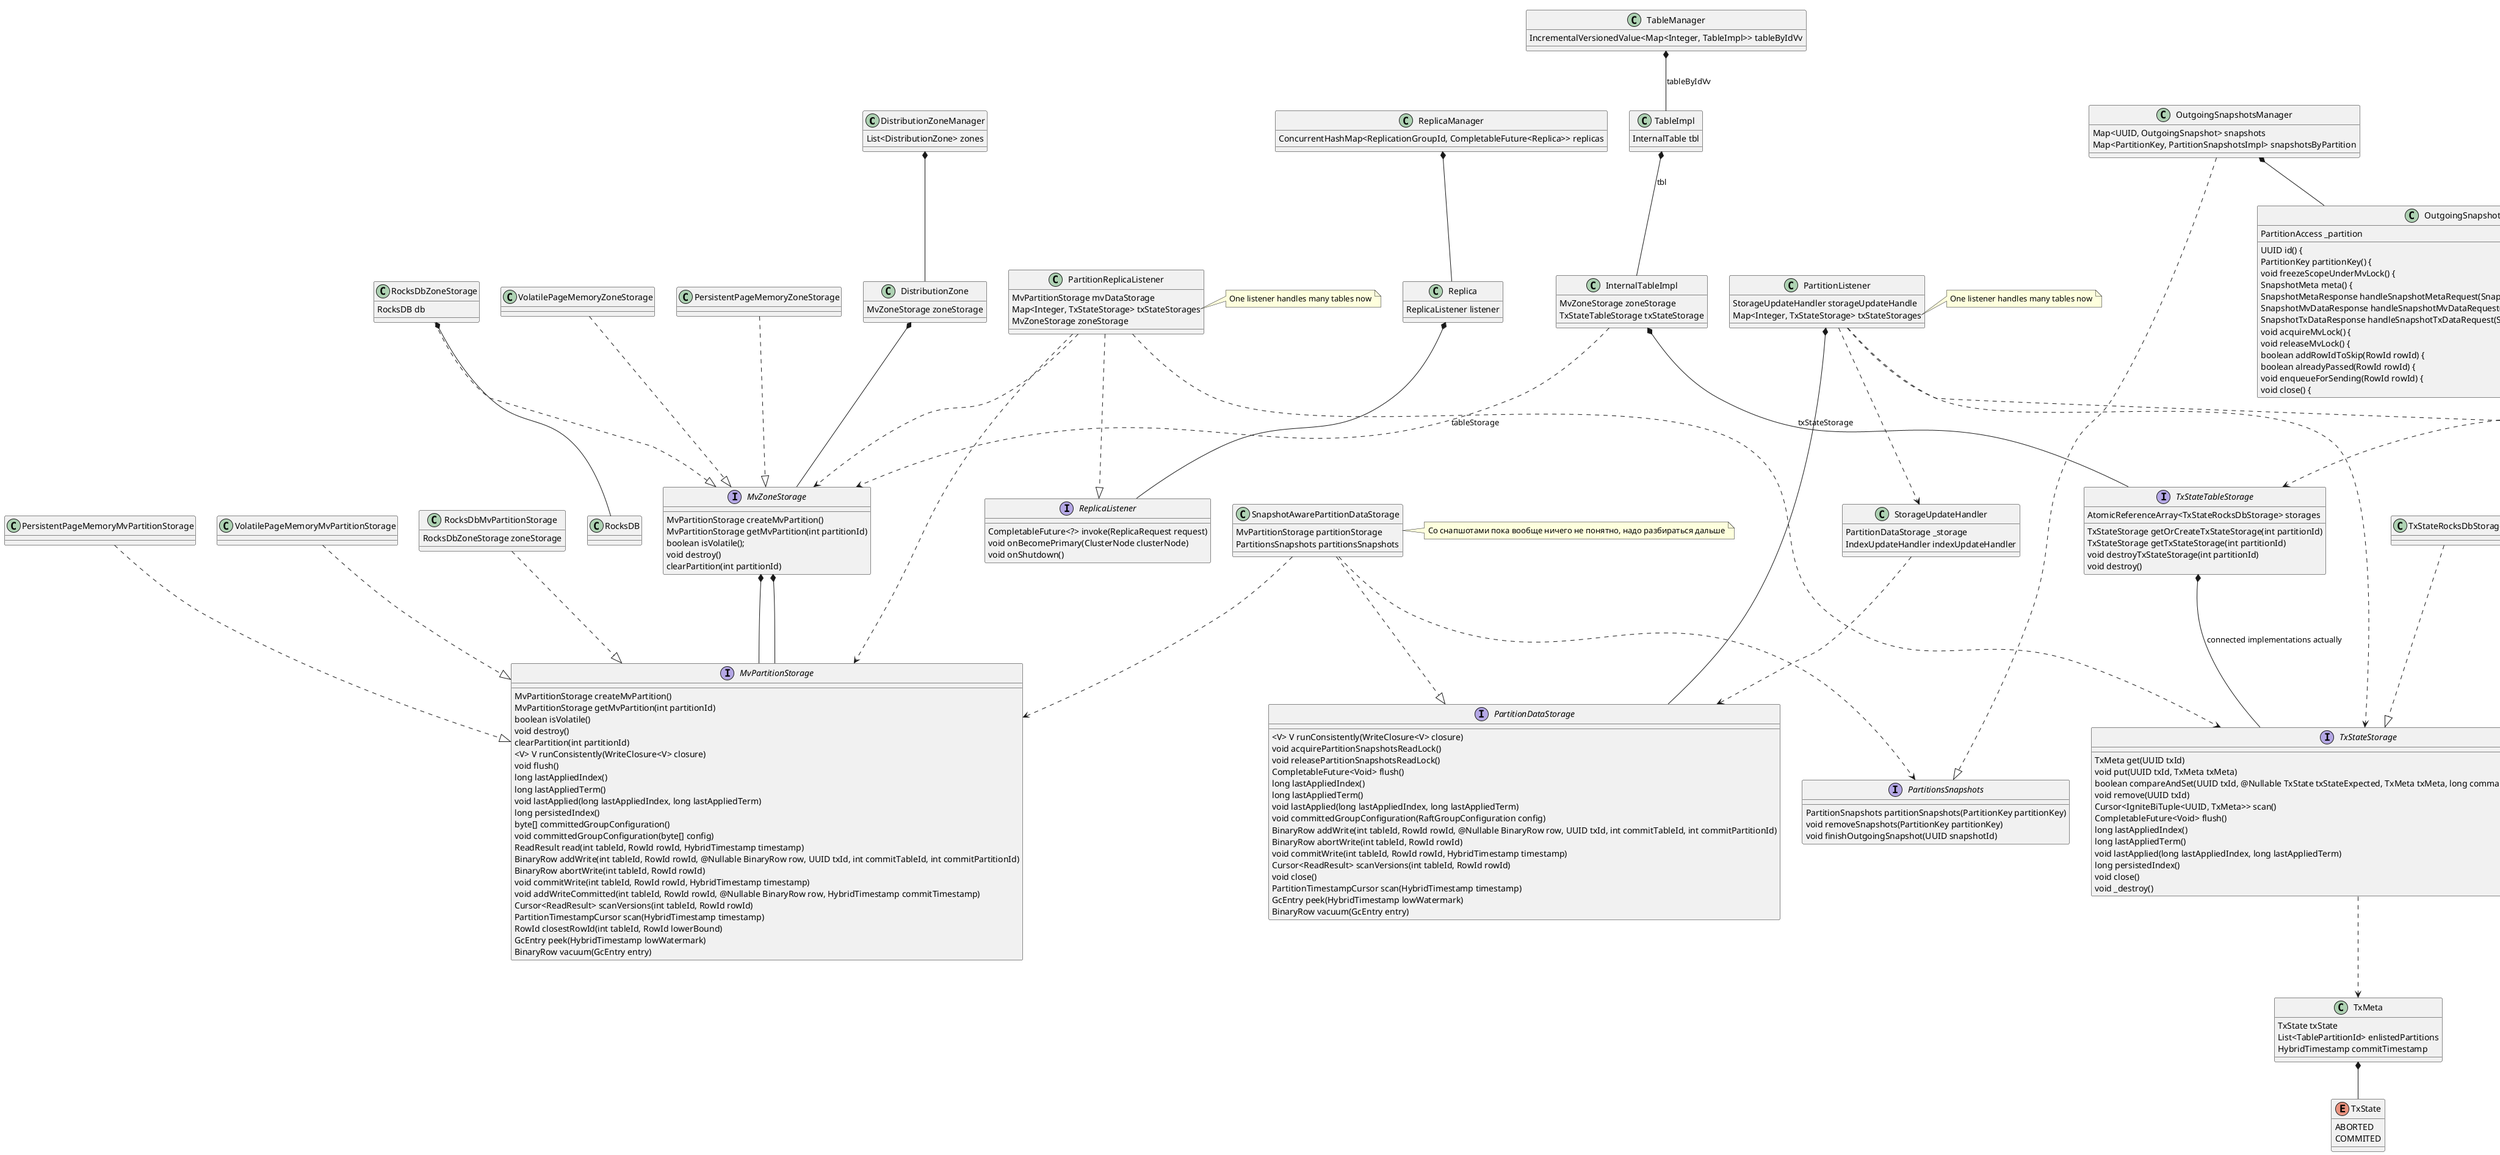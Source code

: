@startuml
'https://plantuml.com/class-diagram

class DistributionZoneManager {
  List<DistributionZone> zones
}

class DistributionZone {
  MvZoneStorage zoneStorage
}

interface MvPartitionStorage {
  MvPartitionStorage createMvPartition()
  MvPartitionStorage getMvPartition(int partitionId)
  boolean isVolatile()
  void destroy()
  clearPartition(int partitionId)
}

class TableManager {
  IncrementalVersionedValue<Map<Integer, TableImpl>> tableByIdVv
}

class TableImpl {
  InternalTable tbl
}

class InternalTableImpl {
  MvZoneStorage zoneStorage
  TxStateTableStorage txStateStorage
}

interface MvZoneStorage {
  MvPartitionStorage createMvPartition()
  MvPartitionStorage getMvPartition(int partitionId)
  boolean isVolatile();
  void destroy()
  clearPartition(int partitionId)
}

class PersistentPageMemoryZoneStorage {}
class RocksDbZoneStorage {
  RocksDB db
}
class VolatilePageMemoryZoneStorage {}

class RocksDB {

}

interface TxStateTableStorage {
  AtomicReferenceArray<TxStateRocksDbStorage> storages
  TxStateStorage getOrCreateTxStateStorage(int partitionId)
  TxStateStorage getTxStateStorage(int partitionId)
  void destroyTxStateStorage(int partitionId)
  void destroy()
}

interface TxStateStorage {
  TxMeta get(UUID txId)
  void put(UUID txId, TxMeta txMeta)
  boolean compareAndSet(UUID txId, @Nullable TxState txStateExpected, TxMeta txMeta, long commandIndex, long commandTerm)
  void remove(UUID txId)
  Cursor<IgniteBiTuple<UUID, TxMeta>> scan()
  CompletableFuture<Void> flush()
  long lastAppliedIndex()
  long lastAppliedTerm()
  void lastApplied(long lastAppliedIndex, long lastAppliedTerm)
  long persistedIndex()
  void close()
  void _destroy()
}

class TxStateRocksDbStorage {
}

class TxMeta {
  TxState txState
  List<TablePartitionId> enlistedPartitions
  HybridTimestamp commitTimestamp
}

enum TxState {
  ABORTED
  COMMITED
}

interface MvPartitionStorage {
  <V> V runConsistently(WriteClosure<V> closure)
  void flush()
  long lastAppliedIndex()
  long lastAppliedTerm()
  void lastApplied(long lastAppliedIndex, long lastAppliedTerm)
  long persistedIndex()
  byte[] committedGroupConfiguration()
  void committedGroupConfiguration(byte[] config)
  ReadResult read(int tableId, RowId rowId, HybridTimestamp timestamp)
  BinaryRow addWrite(int tableId, RowId rowId, @Nullable BinaryRow row, UUID txId, int commitTableId, int commitPartitionId)
  BinaryRow abortWrite(int tableId, RowId rowId)
  void commitWrite(int tableId, RowId rowId, HybridTimestamp timestamp)
  void addWriteCommitted(int tableId, RowId rowId, @Nullable BinaryRow row, HybridTimestamp commitTimestamp)
  Cursor<ReadResult> scanVersions(int tableId, RowId rowId)
  PartitionTimestampCursor scan(HybridTimestamp timestamp)
  RowId closestRowId(int tableId, RowId lowerBound)
  GcEntry peek(HybridTimestamp lowWatermark)
  BinaryRow vacuum(GcEntry entry)
}

class PersistentPageMemoryMvPartitionStorage {}
class VolatilePageMemoryMvPartitionStorage {}
class RocksDbMvPartitionStorage {
  RocksDbZoneStorage zoneStorage
}

interface ReplicaListener {
    CompletableFuture<?> invoke(ReplicaRequest request)
    void onBecomePrimary(ClusterNode clusterNode)
    void onShutdown()
}

class PartitionReplicaListener {
  MvPartitionStorage mvDataStorage
  Map<Integer, TxStateStorage> txStateStorages
  MvZoneStorage zoneStorage
}
note right of PartitionReplicaListener::txStateStorages
  One listener handles many tables now
end note

class ReplicaManager {
  ConcurrentHashMap<ReplicationGroupId, CompletableFuture<Replica>> replicas
}

class Replica {
  ReplicaListener listener
}

interface RaftGroupListener {
    void onRead(Iterator<CommandClosure<ReadCommand>> iterator)
    void onWrite(Iterator<CommandClosure<WriteCommand>> iterator)
    void onConfigurationCommitted(CommittedConfiguration config)
    void onSnapshotSave(Path path, Consumer<Throwable> doneClo)
    boolean onSnapshotLoad(Path path)
    void onShutdown()
    void onBeforeApply(Command command)
}

class CmgRaftGroupListener {}
class MetaStorageListener {}
class PartitionListener {
  StorageUpdateHandler storageUpdateHandle
  Map<Integer, TxStateStorage> txStateStorages
}
note right of PartitionListener::txStateStorages
  One listener handles many tables now
end note

class StorageUpdateHandler {
  PartitionDataStorage _storage
  IndexUpdateHandler indexUpdateHandler
}

class RaftGroupService {
  NodeOptions nodeOptions
}

class NodeOptions {
  StateMachine fsm
  JraftGroupEventsListener raftGrpEvtsLsnr
}

interface RaftServer {}

class JraftServerImpl {
  ConcurrentMap<RaftNodeId, RaftGroupService> nodes
  NodeOptions opts
}

class Loza {
  RaftServer raftServer
  NodeOptions opts
}

interface PartitionDataStorage {
  <V> V runConsistently(WriteClosure<V> closure)
  void acquirePartitionSnapshotsReadLock()
  void releasePartitionSnapshotsReadLock()
  CompletableFuture<Void> flush()
  long lastAppliedIndex()
  long lastAppliedTerm()
  void lastApplied(long lastAppliedIndex, long lastAppliedTerm)
  void committedGroupConfiguration(RaftGroupConfiguration config)
  BinaryRow addWrite(int tableId, RowId rowId, @Nullable BinaryRow row, UUID txId, int commitTableId, int commitPartitionId)
  BinaryRow abortWrite(int tableId, RowId rowId)
  void commitWrite(int tableId, RowId rowId, HybridTimestamp timestamp)
  Cursor<ReadResult> scanVersions(int tableId, RowId rowId)
  void close()
  PartitionTimestampCursor scan(HybridTimestamp timestamp)
  GcEntry peek(HybridTimestamp lowWatermark)
  BinaryRow vacuum(GcEntry entry)
}

class SnapshotAwarePartitionDataStorage {
  MvPartitionStorage partitionStorage
  PartitionsSnapshots partitionsSnapshots
}
note right of SnapshotAwarePartitionDataStorage
  Со снапшотами пока вообще ничего не понятно, надо разбираться дальше
end note


interface PartitionsSnapshots {
  PartitionSnapshots partitionSnapshots(PartitionKey partitionKey)
  void removeSnapshots(PartitionKey partitionKey)
  void finishOutgoingSnapshot(UUID snapshotId)
}

class OutgoingSnapshotsManager {
  Map<UUID, OutgoingSnapshot> snapshots
  Map<PartitionKey, PartitionSnapshotsImpl> snapshotsByPartition
}

class OutgoingSnapshot {
  PartitionAccess _partition
  UUID id() {
  PartitionKey partitionKey() {
  void freezeScopeUnderMvLock() {
  SnapshotMeta meta() {
  SnapshotMetaResponse handleSnapshotMetaRequest(SnapshotMetaRequest request) {
  SnapshotMvDataResponse handleSnapshotMvDataRequest(SnapshotMvDataRequest request) {
  SnapshotTxDataResponse handleSnapshotTxDataRequest(SnapshotTxDataRequest request) {
  void acquireMvLock() {
  void releaseMvLock() {
  boolean addRowIdToSkip(RowId rowId) {
  boolean alreadyPassed(RowId rowId) {
  void enqueueForSending(RowId rowId) {
  void close() {
}

interface PartitionAccess {
  PartitionKey partitionKey()
  Cursor<IgniteBiTuple<UUID, TxMeta>> getAllTxMeta()
  void addTxMeta(UUID txId, TxMeta txMeta)
  RowId closestRowId(RowId lowerBound)
  List<ReadResult> getAllRowVersions(RowId rowId) throws StorageException
  RaftGroupConfiguration committedGroupConfiguration()
  void addWrite(RowId rowId, @Nullable BinaryRow row, UUID txId, int commitTableId, int commitPartitionId)
  void addWriteCommitted(RowId rowId, @Nullable BinaryRow row, HybridTimestamp commitTimestamp)
  long minLastAppliedIndex()
  long minLastAppliedTerm()
  long maxLastAppliedIndex()
  long maxLastAppliedTerm()
}

class PartitionAccessImpl {
  PartitionKey partitionKey
  MvTableStorage mvTableStorage
  TxStateTableStorage txStateTableStorage
}

class PartitionKey {
  int tableId
  int partitionId
}


DistributionZoneManager *-- DistributionZone
DistributionZone *-- MvZoneStorage
MvZoneStorage *-- MvPartitionStorage

TableManager *-- TableImpl : tableByIdVv
TableImpl *-- InternalTableImpl : tbl

InternalTableImpl ..> MvZoneStorage : tableStorage
InternalTableImpl *-- TxStateTableStorage : txStateStorage

MvZoneStorage *-- MvPartitionStorage

VolatilePageMemoryZoneStorage ..|> MvZoneStorage
RocksDbZoneStorage ..|> MvZoneStorage
PersistentPageMemoryZoneStorage ..|> MvZoneStorage

PartitionReplicaListener ..> MvPartitionStorage
PartitionReplicaListener ..> TxStateStorage
PartitionReplicaListener ..> MvZoneStorage

TxStateTableStorage *-- TxStateStorage : connected implementations actually
TxStateRocksDbStorage ..|> TxStateStorage

ReplicaManager *-- Replica

Replica *-- ReplicaListener
PartitionReplicaListener ..|> ReplicaListener

CmgRaftGroupListener ..|> RaftGroupListener
MetaStorageListener ..|> RaftGroupListener
PartitionListener ..|> RaftGroupListener

RaftGroupService  *-- NodeOptions
NodeOptions  *-- RaftGroupListener : through delegate fsm

JraftServerImpl ..|> RaftServer
JraftServerImpl *-- RaftGroupService : nodes

Loza *-- RaftServer

SnapshotAwarePartitionDataStorage ..|> PartitionDataStorage

PartitionListener *-- PartitionDataStorage

' need to understand the real lifecycle of StorageUpdateHandler
PartitionListener ..> StorageUpdateHandler
PartitionListener ..> TxStateStorage

StorageUpdateHandler ..> PartitionDataStorage

RocksDbMvPartitionStorage ..|> MvPartitionStorage
PersistentPageMemoryMvPartitionStorage ..|> MvPartitionStorage
VolatilePageMemoryMvPartitionStorage ..|> MvPartitionStorage

SnapshotAwarePartitionDataStorage ..> MvPartitionStorage
SnapshotAwarePartitionDataStorage ..> PartitionsSnapshots

OutgoingSnapshotsManager ..|> PartitionsSnapshots
OutgoingSnapshotsManager *-- OutgoingSnapshot
OutgoingSnapshot ..> PartitionAccess

PartitionAccessImpl ..|> PartitionAccess

PartitionAccessImpl *-- PartitionKey
PartitionAccessImpl ..> MvTableStorage
PartitionAccessImpl ..> TxStateTableStorage

TxStateStorage ..> TxMeta
TxMeta *-- TxState

RocksDbZoneStorage *-- RocksDB

@enduml
